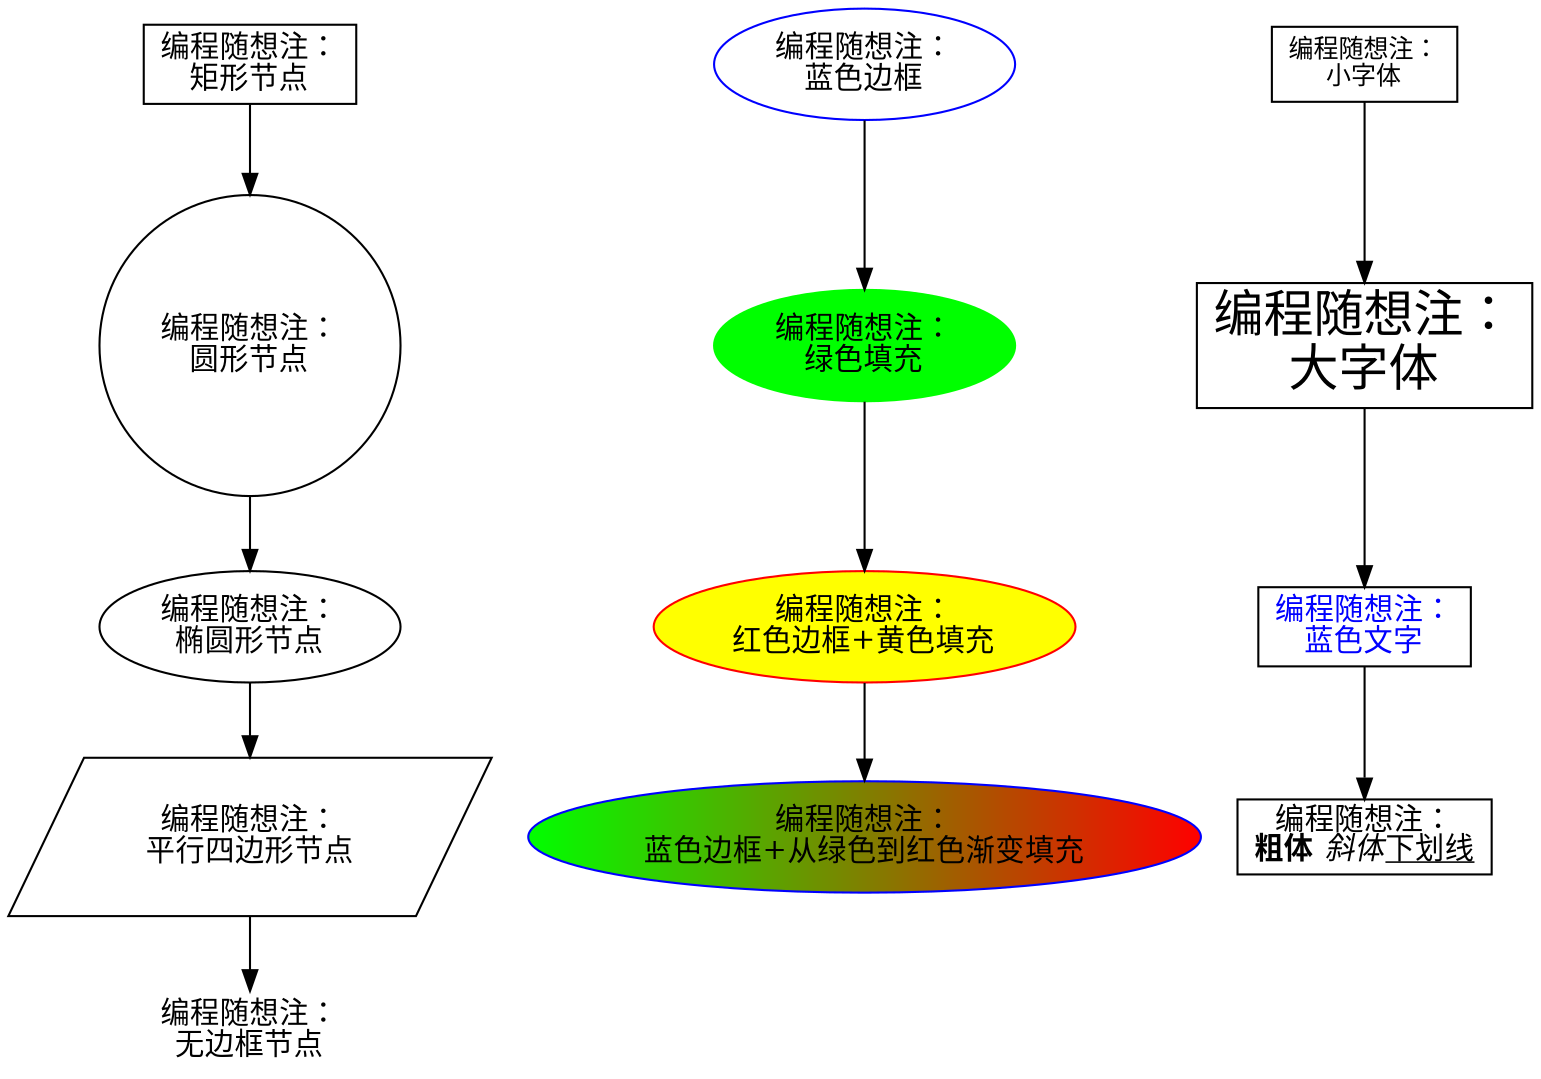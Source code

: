 // ◇节点（node）的属性
// 
// 　　在节点名之后可以使用 方括号/中括号 来定义该节点的属性，属性之间用半角逗号分隔。
// 　　属性的定义采用如下形式：
// 属性名 半角等于号 属性值
// （如果属性值会包含空格，需用引号把属性值引用起来）
// 
// 　　常用的【属性名】包括如下：
// label——标题
// color——颜色
// style——样式
// shape——形状
// （还有更多属性，可以参见官网“这个链接”）
// 
// 　　给一个示例代码及效果图，你一看就明白了：
digraph node_attr
{
    shape1 [shape=box, label="编程随想注：\n矩形节点"];
    shape2 [shape=circle, label="编程随想注：\n圆形节点"];
    shape3 [shape=ellipse, label="编程随想注：\n椭圆形节点"];
    shape4 [shape=polygon, sides=4, skew=0.4, label="编程随想注：\n平行四边形节点"];
    shape5 [shape=none, label="编程随想注：\n无边框节点"];
    shape1 -> shape2 -> shape3 -> shape4 -> shape5

    color1 [color="blue", label="编程随想注：\n蓝色边框"]
    color2 [color="green", style=filled, label="编程随想注：\n绿色填充"]
    color3 [color="#ff0000", style=filled, fillcolor="yellow", label="编程随想注：\n红色边框+黄色填充"]
    color4 [color="#0000FF" style=filled, fillcolor="green:red", label="编程随想注：\n蓝色边框+从绿色到红色渐变填充"]
    /* 上面两个节点采用 HTML 的颜色语法，dot 支持 这种语法 */
    color1 -> color2 -> color3 -> color4

    text1 [shape=box, fontsize=12, label="编程随想注：\n小字体"]
    text2 [shape=box, fontsize=24, label="编程随想注：\n大字体"]
    text3 [shape=box, fontcolor="blue", label="编程随想注：\n蓝色文字"]
    text4 [shape=box, label=<编程随想注：<br/><b>粗体</b> <i>斜体</i><u>下划线</u>>]
    // 注意：text4 使用 HTML 风格的 label，无需引号，但必须用尖括号
    text1 -> text2 -> text3 -> text4
}